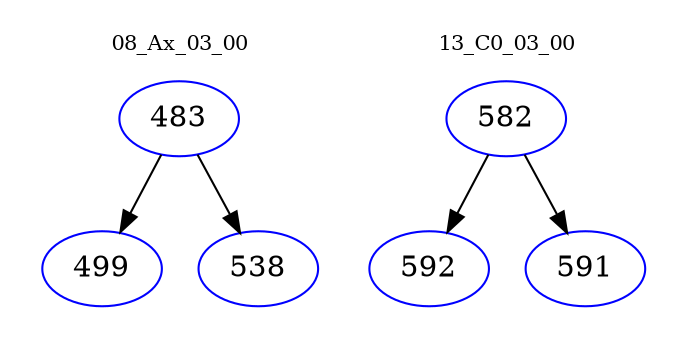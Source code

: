 digraph{
subgraph cluster_0 {
color = white
label = "08_Ax_03_00";
fontsize=10;
T0_483 [label="483", color="blue"]
T0_483 -> T0_499 [color="black"]
T0_499 [label="499", color="blue"]
T0_483 -> T0_538 [color="black"]
T0_538 [label="538", color="blue"]
}
subgraph cluster_1 {
color = white
label = "13_C0_03_00";
fontsize=10;
T1_582 [label="582", color="blue"]
T1_582 -> T1_592 [color="black"]
T1_592 [label="592", color="blue"]
T1_582 -> T1_591 [color="black"]
T1_591 [label="591", color="blue"]
}
}
